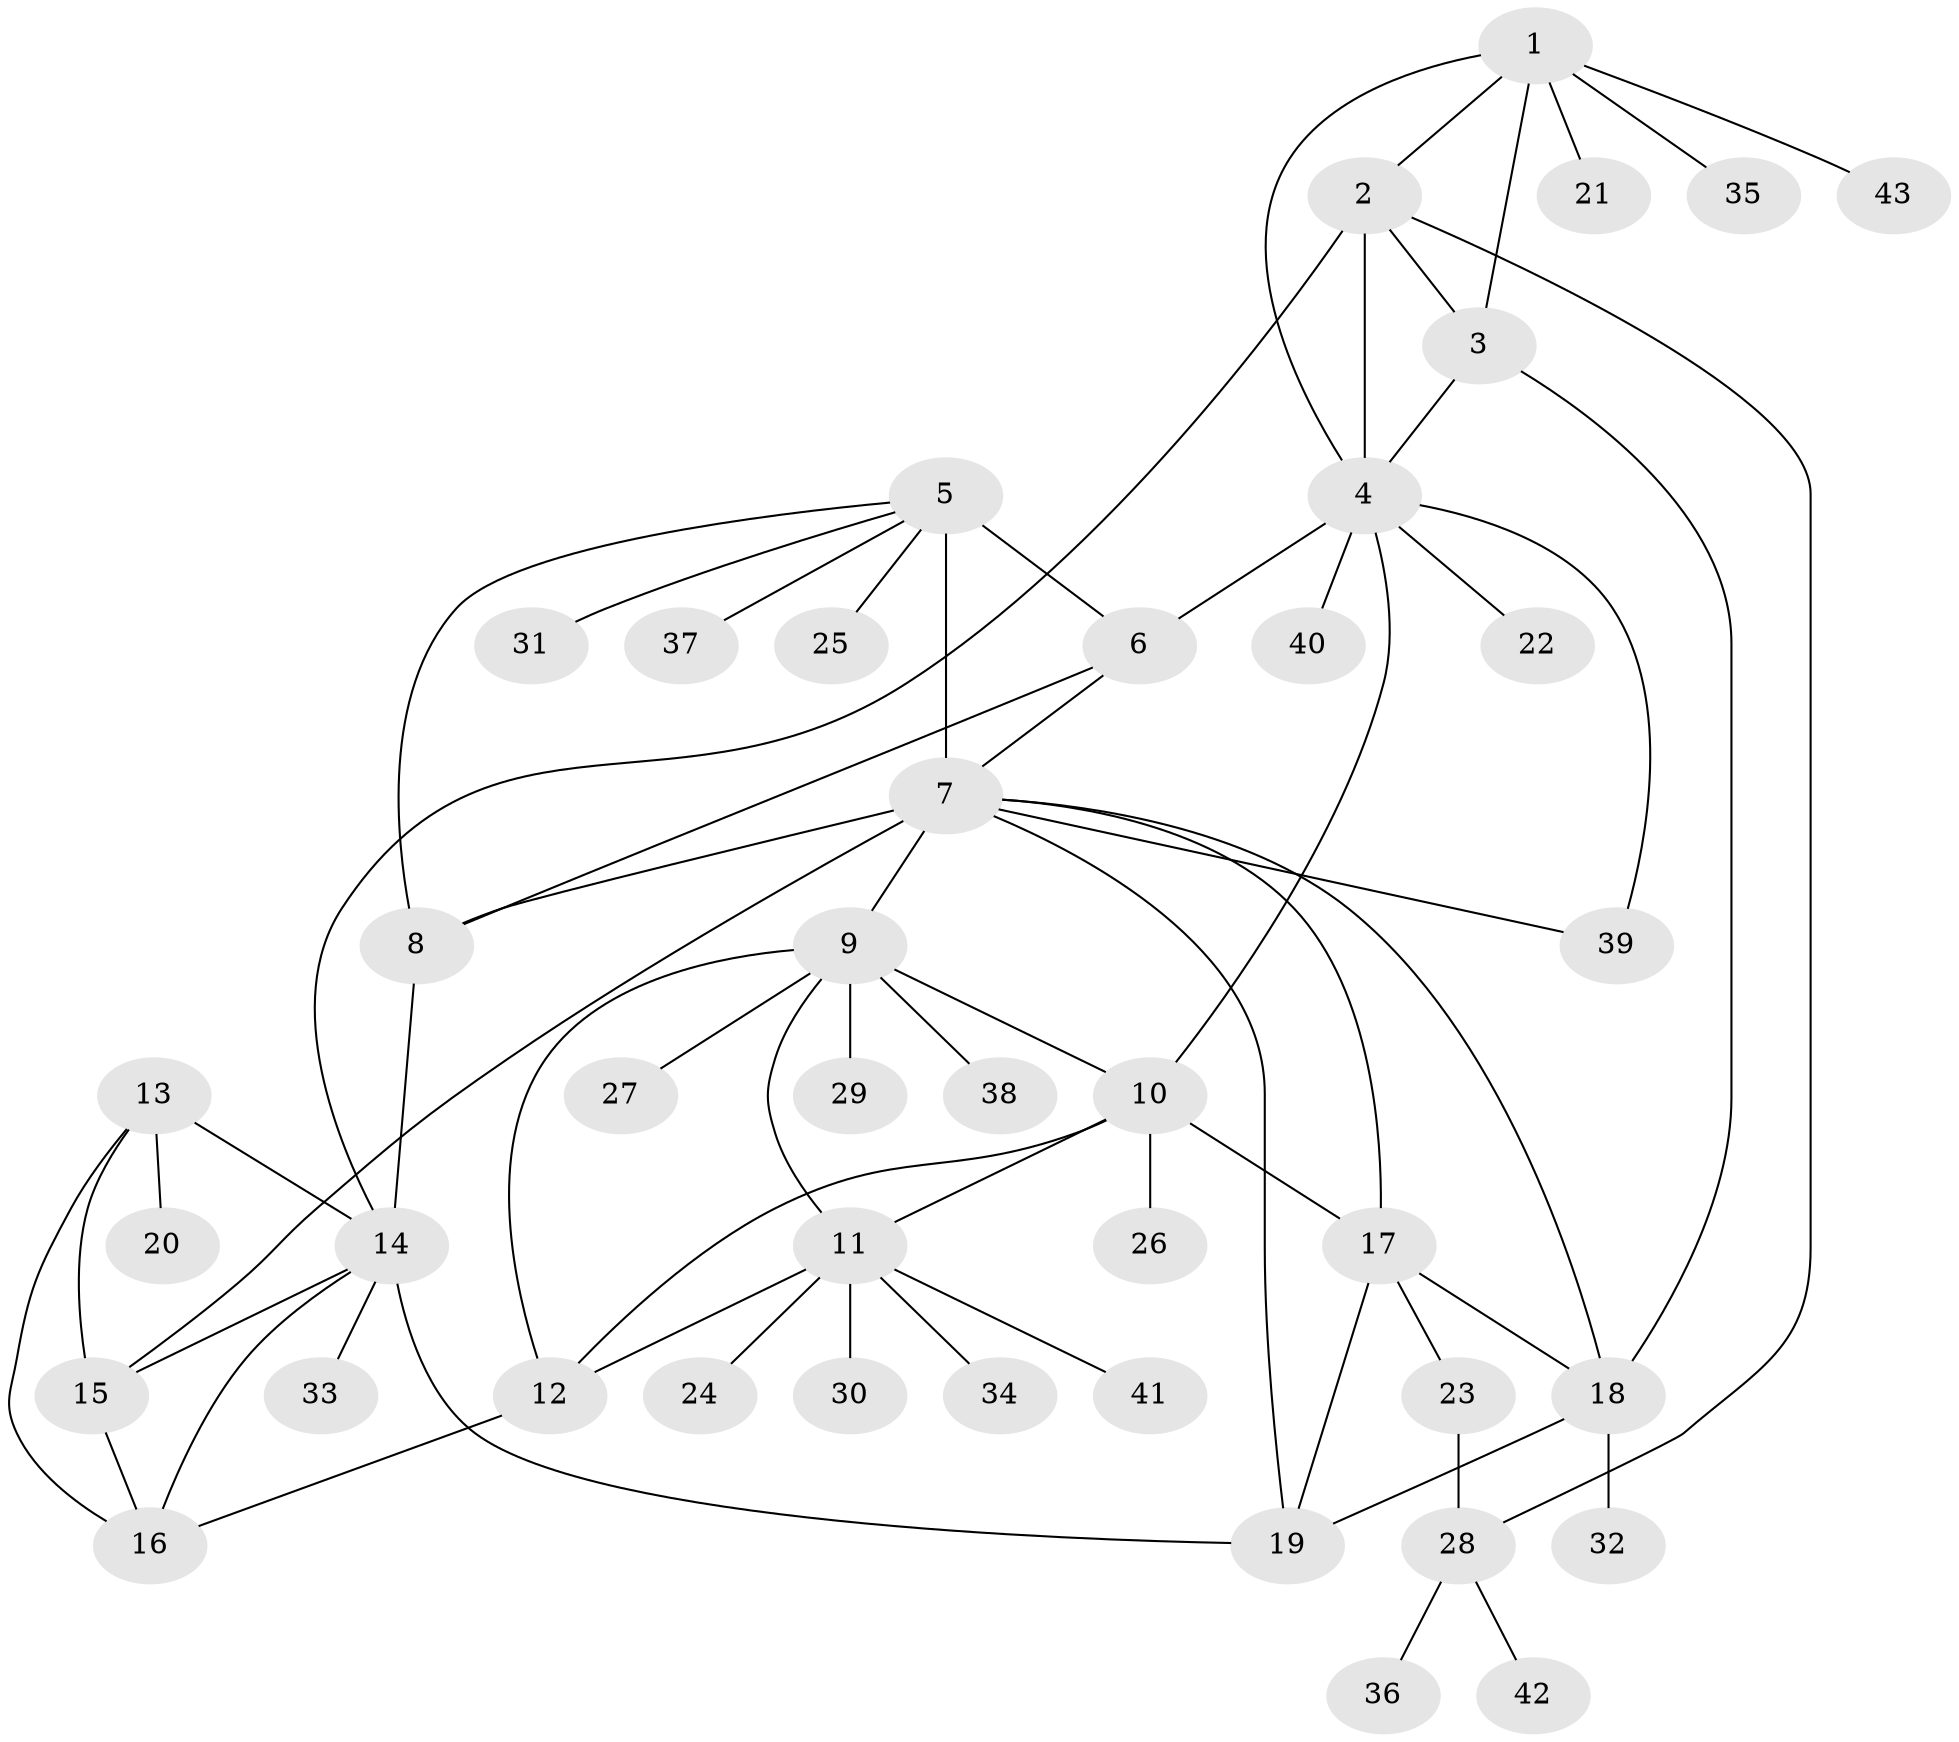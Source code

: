 // original degree distribution, {7: 0.023255813953488372, 4: 0.046511627906976744, 5: 0.08139534883720931, 16: 0.011627906976744186, 14: 0.011627906976744186, 8: 0.046511627906976744, 6: 0.023255813953488372, 1: 0.6046511627906976, 2: 0.13953488372093023, 3: 0.011627906976744186}
// Generated by graph-tools (version 1.1) at 2025/37/03/09/25 02:37:43]
// undirected, 43 vertices, 66 edges
graph export_dot {
graph [start="1"]
  node [color=gray90,style=filled];
  1;
  2;
  3;
  4;
  5;
  6;
  7;
  8;
  9;
  10;
  11;
  12;
  13;
  14;
  15;
  16;
  17;
  18;
  19;
  20;
  21;
  22;
  23;
  24;
  25;
  26;
  27;
  28;
  29;
  30;
  31;
  32;
  33;
  34;
  35;
  36;
  37;
  38;
  39;
  40;
  41;
  42;
  43;
  1 -- 2 [weight=1.0];
  1 -- 3 [weight=1.0];
  1 -- 4 [weight=1.0];
  1 -- 21 [weight=1.0];
  1 -- 35 [weight=1.0];
  1 -- 43 [weight=1.0];
  2 -- 3 [weight=1.0];
  2 -- 4 [weight=8.0];
  2 -- 14 [weight=1.0];
  2 -- 28 [weight=1.0];
  3 -- 4 [weight=1.0];
  3 -- 18 [weight=1.0];
  4 -- 6 [weight=1.0];
  4 -- 10 [weight=1.0];
  4 -- 22 [weight=1.0];
  4 -- 39 [weight=1.0];
  4 -- 40 [weight=1.0];
  5 -- 6 [weight=1.0];
  5 -- 7 [weight=8.0];
  5 -- 8 [weight=1.0];
  5 -- 25 [weight=1.0];
  5 -- 31 [weight=1.0];
  5 -- 37 [weight=1.0];
  6 -- 7 [weight=1.0];
  6 -- 8 [weight=1.0];
  7 -- 8 [weight=1.0];
  7 -- 9 [weight=1.0];
  7 -- 15 [weight=1.0];
  7 -- 17 [weight=1.0];
  7 -- 18 [weight=1.0];
  7 -- 19 [weight=1.0];
  7 -- 39 [weight=1.0];
  8 -- 14 [weight=1.0];
  9 -- 10 [weight=1.0];
  9 -- 11 [weight=1.0];
  9 -- 12 [weight=1.0];
  9 -- 27 [weight=1.0];
  9 -- 29 [weight=1.0];
  9 -- 38 [weight=1.0];
  10 -- 11 [weight=1.0];
  10 -- 12 [weight=1.0];
  10 -- 17 [weight=1.0];
  10 -- 26 [weight=1.0];
  11 -- 12 [weight=1.0];
  11 -- 24 [weight=1.0];
  11 -- 30 [weight=1.0];
  11 -- 34 [weight=1.0];
  11 -- 41 [weight=1.0];
  12 -- 16 [weight=1.0];
  13 -- 14 [weight=1.0];
  13 -- 15 [weight=1.0];
  13 -- 16 [weight=1.0];
  13 -- 20 [weight=2.0];
  14 -- 15 [weight=1.0];
  14 -- 16 [weight=1.0];
  14 -- 19 [weight=1.0];
  14 -- 33 [weight=1.0];
  15 -- 16 [weight=1.0];
  17 -- 18 [weight=1.0];
  17 -- 19 [weight=1.0];
  17 -- 23 [weight=1.0];
  18 -- 19 [weight=1.0];
  18 -- 32 [weight=3.0];
  23 -- 28 [weight=1.0];
  28 -- 36 [weight=1.0];
  28 -- 42 [weight=1.0];
}
